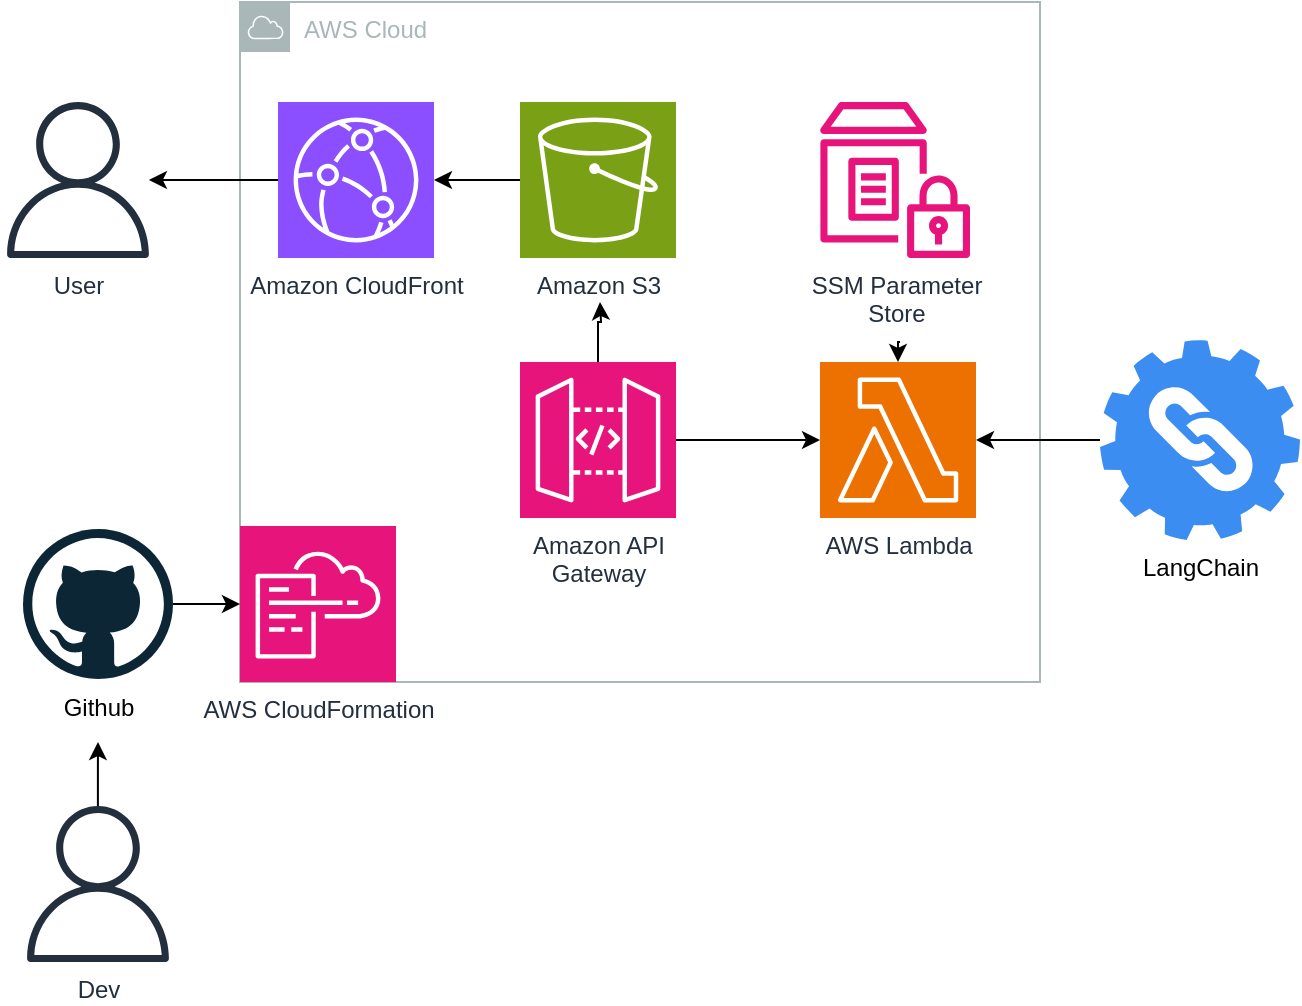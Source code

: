 <mxfile version="24.0.5" type="device">
  <diagram name="Page-1" id="Zga7p9VxurxfEfsnbwE-">
    <mxGraphModel dx="1829" dy="1445" grid="1" gridSize="10" guides="1" tooltips="1" connect="1" arrows="1" fold="1" page="1" pageScale="1" pageWidth="850" pageHeight="1100" math="0" shadow="0">
      <root>
        <mxCell id="0" />
        <mxCell id="1" parent="0" />
        <mxCell id="Zhljq3X2E5LaHLYfLeHI-2" value="AWS Cloud" style="sketch=0;outlineConnect=0;gradientColor=none;html=1;whiteSpace=wrap;fontSize=12;fontStyle=0;shape=mxgraph.aws4.group;grIcon=mxgraph.aws4.group_aws_cloud;strokeColor=#AAB7B8;fillColor=none;verticalAlign=top;align=left;spacingLeft=30;fontColor=#AAB7B8;dashed=0;" vertex="1" parent="1">
          <mxGeometry x="200" y="260" width="400" height="340" as="geometry" />
        </mxCell>
        <mxCell id="Zhljq3X2E5LaHLYfLeHI-5" style="edgeStyle=orthogonalEdgeStyle;rounded=0;orthogonalLoop=1;jettySize=auto;html=1;" edge="1" parent="1" source="Zhljq3X2E5LaHLYfLeHI-3" target="Zhljq3X2E5LaHLYfLeHI-4">
          <mxGeometry relative="1" as="geometry" />
        </mxCell>
        <mxCell id="Zhljq3X2E5LaHLYfLeHI-3" value="Amazon S3" style="sketch=0;points=[[0,0,0],[0.25,0,0],[0.5,0,0],[0.75,0,0],[1,0,0],[0,1,0],[0.25,1,0],[0.5,1,0],[0.75,1,0],[1,1,0],[0,0.25,0],[0,0.5,0],[0,0.75,0],[1,0.25,0],[1,0.5,0],[1,0.75,0]];outlineConnect=0;fontColor=#232F3E;fillColor=#7AA116;strokeColor=#ffffff;dashed=0;verticalLabelPosition=bottom;verticalAlign=top;align=center;html=1;fontSize=12;fontStyle=0;aspect=fixed;shape=mxgraph.aws4.resourceIcon;resIcon=mxgraph.aws4.s3;" vertex="1" parent="1">
          <mxGeometry x="340" y="310" width="78" height="78" as="geometry" />
        </mxCell>
        <mxCell id="Zhljq3X2E5LaHLYfLeHI-21" style="edgeStyle=orthogonalEdgeStyle;rounded=0;orthogonalLoop=1;jettySize=auto;html=1;" edge="1" parent="1" source="Zhljq3X2E5LaHLYfLeHI-4" target="Zhljq3X2E5LaHLYfLeHI-20">
          <mxGeometry relative="1" as="geometry" />
        </mxCell>
        <mxCell id="Zhljq3X2E5LaHLYfLeHI-4" value="Amazon CloudFront" style="sketch=0;points=[[0,0,0],[0.25,0,0],[0.5,0,0],[0.75,0,0],[1,0,0],[0,1,0],[0.25,1,0],[0.5,1,0],[0.75,1,0],[1,1,0],[0,0.25,0],[0,0.5,0],[0,0.75,0],[1,0.25,0],[1,0.5,0],[1,0.75,0]];outlineConnect=0;fontColor=#232F3E;fillColor=#8C4FFF;strokeColor=#ffffff;dashed=0;verticalLabelPosition=bottom;verticalAlign=top;align=center;html=1;fontSize=12;fontStyle=0;aspect=fixed;shape=mxgraph.aws4.resourceIcon;resIcon=mxgraph.aws4.cloudfront;" vertex="1" parent="1">
          <mxGeometry x="219" y="310" width="78" height="78" as="geometry" />
        </mxCell>
        <mxCell id="Zhljq3X2E5LaHLYfLeHI-8" style="edgeStyle=orthogonalEdgeStyle;rounded=0;orthogonalLoop=1;jettySize=auto;html=1;" edge="1" parent="1" source="Zhljq3X2E5LaHLYfLeHI-6" target="Zhljq3X2E5LaHLYfLeHI-7">
          <mxGeometry relative="1" as="geometry" />
        </mxCell>
        <mxCell id="Zhljq3X2E5LaHLYfLeHI-6" value="Amazon API&lt;div&gt;Gateway&lt;/div&gt;" style="sketch=0;points=[[0,0,0],[0.25,0,0],[0.5,0,0],[0.75,0,0],[1,0,0],[0,1,0],[0.25,1,0],[0.5,1,0],[0.75,1,0],[1,1,0],[0,0.25,0],[0,0.5,0],[0,0.75,0],[1,0.25,0],[1,0.5,0],[1,0.75,0]];outlineConnect=0;fontColor=#232F3E;fillColor=#E7157B;strokeColor=#ffffff;dashed=0;verticalLabelPosition=bottom;verticalAlign=top;align=center;html=1;fontSize=12;fontStyle=0;aspect=fixed;shape=mxgraph.aws4.resourceIcon;resIcon=mxgraph.aws4.api_gateway;" vertex="1" parent="1">
          <mxGeometry x="340" y="440" width="78" height="78" as="geometry" />
        </mxCell>
        <mxCell id="Zhljq3X2E5LaHLYfLeHI-7" value="AWS Lambda" style="sketch=0;points=[[0,0,0],[0.25,0,0],[0.5,0,0],[0.75,0,0],[1,0,0],[0,1,0],[0.25,1,0],[0.5,1,0],[0.75,1,0],[1,1,0],[0,0.25,0],[0,0.5,0],[0,0.75,0],[1,0.25,0],[1,0.5,0],[1,0.75,0]];outlineConnect=0;fontColor=#232F3E;fillColor=#ED7100;strokeColor=#ffffff;dashed=0;verticalLabelPosition=bottom;verticalAlign=top;align=center;html=1;fontSize=12;fontStyle=0;aspect=fixed;shape=mxgraph.aws4.resourceIcon;resIcon=mxgraph.aws4.lambda;" vertex="1" parent="1">
          <mxGeometry x="490" y="440" width="78" height="78" as="geometry" />
        </mxCell>
        <mxCell id="Zhljq3X2E5LaHLYfLeHI-9" style="edgeStyle=orthogonalEdgeStyle;rounded=0;orthogonalLoop=1;jettySize=auto;html=1;" edge="1" parent="1" source="Zhljq3X2E5LaHLYfLeHI-6">
          <mxGeometry relative="1" as="geometry">
            <mxPoint x="380" y="410" as="targetPoint" />
          </mxGeometry>
        </mxCell>
        <mxCell id="Zhljq3X2E5LaHLYfLeHI-19" style="edgeStyle=orthogonalEdgeStyle;rounded=0;orthogonalLoop=1;jettySize=auto;html=1;" edge="1" parent="1" source="Zhljq3X2E5LaHLYfLeHI-10">
          <mxGeometry relative="1" as="geometry">
            <mxPoint x="129" y="630" as="targetPoint" />
          </mxGeometry>
        </mxCell>
        <mxCell id="Zhljq3X2E5LaHLYfLeHI-10" value="Dev" style="sketch=0;outlineConnect=0;fontColor=#232F3E;gradientColor=none;fillColor=#232F3D;strokeColor=none;dashed=0;verticalLabelPosition=bottom;verticalAlign=top;align=center;html=1;fontSize=12;fontStyle=0;aspect=fixed;pointerEvents=1;shape=mxgraph.aws4.user;" vertex="1" parent="1">
          <mxGeometry x="90" y="662" width="78" height="78" as="geometry" />
        </mxCell>
        <mxCell id="Zhljq3X2E5LaHLYfLeHI-11" value="AWS CloudFormation" style="sketch=0;points=[[0,0,0],[0.25,0,0],[0.5,0,0],[0.75,0,0],[1,0,0],[0,1,0],[0.25,1,0],[0.5,1,0],[0.75,1,0],[1,1,0],[0,0.25,0],[0,0.5,0],[0,0.75,0],[1,0.25,0],[1,0.5,0],[1,0.75,0]];points=[[0,0,0],[0.25,0,0],[0.5,0,0],[0.75,0,0],[1,0,0],[0,1,0],[0.25,1,0],[0.5,1,0],[0.75,1,0],[1,1,0],[0,0.25,0],[0,0.5,0],[0,0.75,0],[1,0.25,0],[1,0.5,0],[1,0.75,0]];outlineConnect=0;fontColor=#232F3E;fillColor=#E7157B;strokeColor=#ffffff;dashed=0;verticalLabelPosition=bottom;verticalAlign=top;align=center;html=1;fontSize=12;fontStyle=0;aspect=fixed;shape=mxgraph.aws4.resourceIcon;resIcon=mxgraph.aws4.cloudformation;" vertex="1" parent="1">
          <mxGeometry x="200" y="522" width="78" height="78" as="geometry" />
        </mxCell>
        <mxCell id="Zhljq3X2E5LaHLYfLeHI-13" value="SSM Parameter&lt;div&gt;Store&lt;/div&gt;" style="sketch=0;outlineConnect=0;fontColor=#232F3E;gradientColor=none;fillColor=#E7157B;strokeColor=none;dashed=0;verticalLabelPosition=bottom;verticalAlign=top;align=center;html=1;fontSize=12;fontStyle=0;aspect=fixed;pointerEvents=1;shape=mxgraph.aws4.parameter_store;" vertex="1" parent="1">
          <mxGeometry x="490" y="310" width="75" height="78" as="geometry" />
        </mxCell>
        <mxCell id="Zhljq3X2E5LaHLYfLeHI-14" style="edgeStyle=orthogonalEdgeStyle;rounded=0;orthogonalLoop=1;jettySize=auto;html=1;entryX=0.5;entryY=0;entryDx=0;entryDy=0;entryPerimeter=0;" edge="1" parent="1" target="Zhljq3X2E5LaHLYfLeHI-7">
          <mxGeometry relative="1" as="geometry">
            <mxPoint x="530" y="430" as="sourcePoint" />
          </mxGeometry>
        </mxCell>
        <mxCell id="Zhljq3X2E5LaHLYfLeHI-18" style="edgeStyle=orthogonalEdgeStyle;rounded=0;orthogonalLoop=1;jettySize=auto;html=1;" edge="1" parent="1" source="Zhljq3X2E5LaHLYfLeHI-16" target="Zhljq3X2E5LaHLYfLeHI-11">
          <mxGeometry relative="1" as="geometry" />
        </mxCell>
        <mxCell id="Zhljq3X2E5LaHLYfLeHI-16" value="Github" style="dashed=0;outlineConnect=0;html=1;align=center;labelPosition=center;verticalLabelPosition=bottom;verticalAlign=top;shape=mxgraph.weblogos.github" vertex="1" parent="1">
          <mxGeometry x="91.5" y="523.5" width="75" height="75" as="geometry" />
        </mxCell>
        <mxCell id="Zhljq3X2E5LaHLYfLeHI-20" value="User" style="sketch=0;outlineConnect=0;fontColor=#232F3E;gradientColor=none;fillColor=#232F3D;strokeColor=none;dashed=0;verticalLabelPosition=bottom;verticalAlign=top;align=center;html=1;fontSize=12;fontStyle=0;aspect=fixed;pointerEvents=1;shape=mxgraph.aws4.user;" vertex="1" parent="1">
          <mxGeometry x="80" y="310.02" width="78" height="78" as="geometry" />
        </mxCell>
        <mxCell id="Zhljq3X2E5LaHLYfLeHI-23" style="edgeStyle=orthogonalEdgeStyle;rounded=0;orthogonalLoop=1;jettySize=auto;html=1;" edge="1" parent="1" source="Zhljq3X2E5LaHLYfLeHI-22" target="Zhljq3X2E5LaHLYfLeHI-7">
          <mxGeometry relative="1" as="geometry" />
        </mxCell>
        <mxCell id="Zhljq3X2E5LaHLYfLeHI-22" value="LangChain" style="sketch=0;html=1;aspect=fixed;strokeColor=none;shadow=0;fillColor=#3B8DF1;verticalAlign=top;labelPosition=center;verticalLabelPosition=bottom;shape=mxgraph.gcp2.gear_chain" vertex="1" parent="1">
          <mxGeometry x="630" y="429" width="100" height="100" as="geometry" />
        </mxCell>
      </root>
    </mxGraphModel>
  </diagram>
</mxfile>

